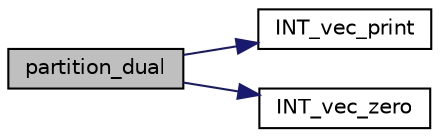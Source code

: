 digraph "partition_dual"
{
  edge [fontname="Helvetica",fontsize="10",labelfontname="Helvetica",labelfontsize="10"];
  node [fontname="Helvetica",fontsize="10",shape=record];
  rankdir="LR";
  Node1251 [label="partition_dual",height=0.2,width=0.4,color="black", fillcolor="grey75", style="filled", fontcolor="black"];
  Node1251 -> Node1252 [color="midnightblue",fontsize="10",style="solid",fontname="Helvetica"];
  Node1252 [label="INT_vec_print",height=0.2,width=0.4,color="black", fillcolor="white", style="filled",URL="$df/dbf/sajeeb_8_c.html#a79a5901af0b47dd0d694109543c027fe"];
  Node1251 -> Node1253 [color="midnightblue",fontsize="10",style="solid",fontname="Helvetica"];
  Node1253 [label="INT_vec_zero",height=0.2,width=0.4,color="black", fillcolor="white", style="filled",URL="$df/dbf/sajeeb_8_c.html#aa8c9c7977203577026080f546fe4980f"];
}
